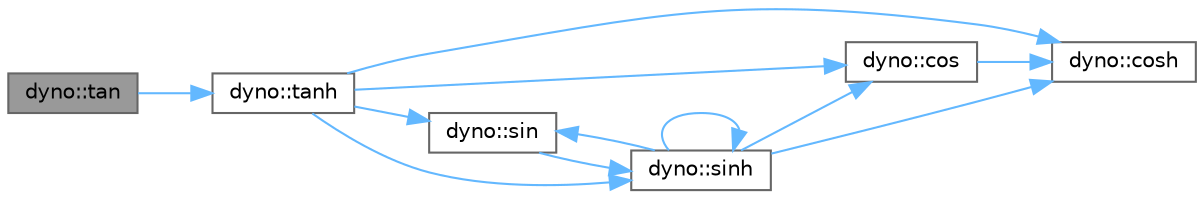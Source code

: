 digraph "dyno::tan"
{
 // LATEX_PDF_SIZE
  bgcolor="transparent";
  edge [fontname=Helvetica,fontsize=10,labelfontname=Helvetica,labelfontsize=10];
  node [fontname=Helvetica,fontsize=10,shape=box,height=0.2,width=0.4];
  rankdir="LR";
  Node1 [id="Node000001",label="dyno::tan",height=0.2,width=0.4,color="gray40", fillcolor="grey60", style="filled", fontcolor="black",tooltip=" "];
  Node1 -> Node2 [id="edge1_Node000001_Node000002",color="steelblue1",style="solid",tooltip=" "];
  Node2 [id="Node000002",label="dyno::tanh",height=0.2,width=0.4,color="grey40", fillcolor="white", style="filled",URL="$namespacedyno.html#a2b24162d63909bb8d346cdbc8ef3f8de",tooltip=" "];
  Node2 -> Node3 [id="edge2_Node000002_Node000003",color="steelblue1",style="solid",tooltip=" "];
  Node3 [id="Node000003",label="dyno::cos",height=0.2,width=0.4,color="grey40", fillcolor="white", style="filled",URL="$namespacedyno.html#a7fffe8a3dc13634202a34f0a8eaadeed",tooltip=" "];
  Node3 -> Node4 [id="edge3_Node000003_Node000004",color="steelblue1",style="solid",tooltip=" "];
  Node4 [id="Node000004",label="dyno::cosh",height=0.2,width=0.4,color="grey40", fillcolor="white", style="filled",URL="$namespacedyno.html#a037afbb50b4ec5903f29b70db629d8cd",tooltip=" "];
  Node2 -> Node4 [id="edge4_Node000002_Node000004",color="steelblue1",style="solid",tooltip=" "];
  Node2 -> Node5 [id="edge5_Node000002_Node000005",color="steelblue1",style="solid",tooltip=" "];
  Node5 [id="Node000005",label="dyno::sin",height=0.2,width=0.4,color="grey40", fillcolor="white", style="filled",URL="$namespacedyno.html#a45d70d118bacb800d4011955d52c6d21",tooltip=" "];
  Node5 -> Node6 [id="edge6_Node000005_Node000006",color="steelblue1",style="solid",tooltip=" "];
  Node6 [id="Node000006",label="dyno::sinh",height=0.2,width=0.4,color="grey40", fillcolor="white", style="filled",URL="$namespacedyno.html#ad630ac9bb92289c2552bc043e1f0e4d5",tooltip=" "];
  Node6 -> Node3 [id="edge7_Node000006_Node000003",color="steelblue1",style="solid",tooltip=" "];
  Node6 -> Node4 [id="edge8_Node000006_Node000004",color="steelblue1",style="solid",tooltip=" "];
  Node6 -> Node5 [id="edge9_Node000006_Node000005",color="steelblue1",style="solid",tooltip=" "];
  Node6 -> Node6 [id="edge10_Node000006_Node000006",color="steelblue1",style="solid",tooltip=" "];
  Node2 -> Node6 [id="edge11_Node000002_Node000006",color="steelblue1",style="solid",tooltip=" "];
}
